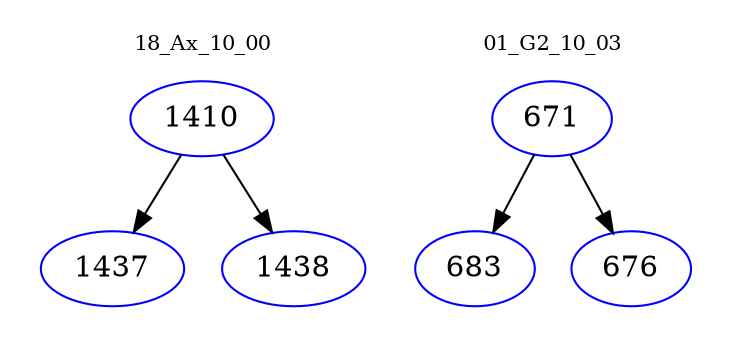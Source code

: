 digraph{
subgraph cluster_0 {
color = white
label = "18_Ax_10_00";
fontsize=10;
T0_1410 [label="1410", color="blue"]
T0_1410 -> T0_1437 [color="black"]
T0_1437 [label="1437", color="blue"]
T0_1410 -> T0_1438 [color="black"]
T0_1438 [label="1438", color="blue"]
}
subgraph cluster_1 {
color = white
label = "01_G2_10_03";
fontsize=10;
T1_671 [label="671", color="blue"]
T1_671 -> T1_683 [color="black"]
T1_683 [label="683", color="blue"]
T1_671 -> T1_676 [color="black"]
T1_676 [label="676", color="blue"]
}
}
